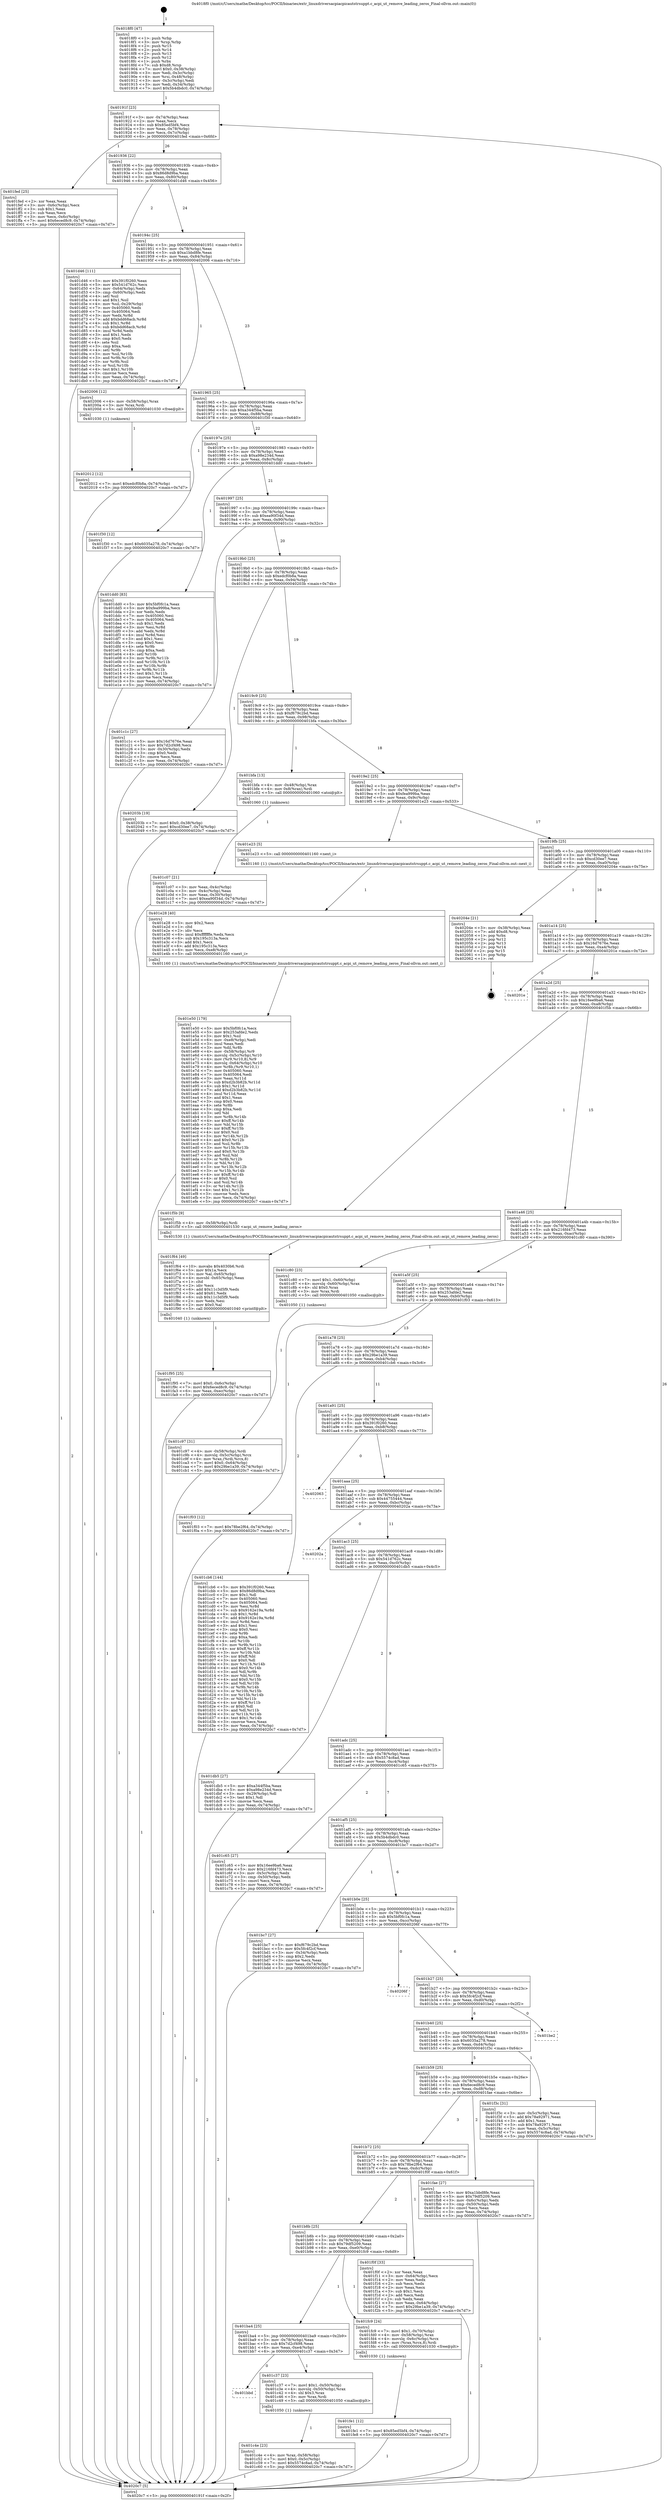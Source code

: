 digraph "0x4018f0" {
  label = "0x4018f0 (/mnt/c/Users/mathe/Desktop/tcc/POCII/binaries/extr_linuxdriversacpiacpicautstrsuppt.c_acpi_ut_remove_leading_zeros_Final-ollvm.out::main(0))"
  labelloc = "t"
  node[shape=record]

  Entry [label="",width=0.3,height=0.3,shape=circle,fillcolor=black,style=filled]
  "0x40191f" [label="{
     0x40191f [23]\l
     | [instrs]\l
     &nbsp;&nbsp;0x40191f \<+3\>: mov -0x74(%rbp),%eax\l
     &nbsp;&nbsp;0x401922 \<+2\>: mov %eax,%ecx\l
     &nbsp;&nbsp;0x401924 \<+6\>: sub $0x85ed5bf4,%ecx\l
     &nbsp;&nbsp;0x40192a \<+3\>: mov %eax,-0x78(%rbp)\l
     &nbsp;&nbsp;0x40192d \<+3\>: mov %ecx,-0x7c(%rbp)\l
     &nbsp;&nbsp;0x401930 \<+6\>: je 0000000000401fed \<main+0x6fd\>\l
  }"]
  "0x401fed" [label="{
     0x401fed [25]\l
     | [instrs]\l
     &nbsp;&nbsp;0x401fed \<+2\>: xor %eax,%eax\l
     &nbsp;&nbsp;0x401fef \<+3\>: mov -0x6c(%rbp),%ecx\l
     &nbsp;&nbsp;0x401ff2 \<+3\>: sub $0x1,%eax\l
     &nbsp;&nbsp;0x401ff5 \<+2\>: sub %eax,%ecx\l
     &nbsp;&nbsp;0x401ff7 \<+3\>: mov %ecx,-0x6c(%rbp)\l
     &nbsp;&nbsp;0x401ffa \<+7\>: movl $0x6eced8c9,-0x74(%rbp)\l
     &nbsp;&nbsp;0x402001 \<+5\>: jmp 00000000004020c7 \<main+0x7d7\>\l
  }"]
  "0x401936" [label="{
     0x401936 [22]\l
     | [instrs]\l
     &nbsp;&nbsp;0x401936 \<+5\>: jmp 000000000040193b \<main+0x4b\>\l
     &nbsp;&nbsp;0x40193b \<+3\>: mov -0x78(%rbp),%eax\l
     &nbsp;&nbsp;0x40193e \<+5\>: sub $0x86d8d9ba,%eax\l
     &nbsp;&nbsp;0x401943 \<+3\>: mov %eax,-0x80(%rbp)\l
     &nbsp;&nbsp;0x401946 \<+6\>: je 0000000000401d46 \<main+0x456\>\l
  }"]
  Exit [label="",width=0.3,height=0.3,shape=circle,fillcolor=black,style=filled,peripheries=2]
  "0x401d46" [label="{
     0x401d46 [111]\l
     | [instrs]\l
     &nbsp;&nbsp;0x401d46 \<+5\>: mov $0x391f0260,%eax\l
     &nbsp;&nbsp;0x401d4b \<+5\>: mov $0x541d762c,%ecx\l
     &nbsp;&nbsp;0x401d50 \<+3\>: mov -0x64(%rbp),%edx\l
     &nbsp;&nbsp;0x401d53 \<+3\>: cmp -0x60(%rbp),%edx\l
     &nbsp;&nbsp;0x401d56 \<+4\>: setl %sil\l
     &nbsp;&nbsp;0x401d5a \<+4\>: and $0x1,%sil\l
     &nbsp;&nbsp;0x401d5e \<+4\>: mov %sil,-0x29(%rbp)\l
     &nbsp;&nbsp;0x401d62 \<+7\>: mov 0x405060,%edx\l
     &nbsp;&nbsp;0x401d69 \<+7\>: mov 0x405064,%edi\l
     &nbsp;&nbsp;0x401d70 \<+3\>: mov %edx,%r8d\l
     &nbsp;&nbsp;0x401d73 \<+7\>: add $0xbdd68acb,%r8d\l
     &nbsp;&nbsp;0x401d7a \<+4\>: sub $0x1,%r8d\l
     &nbsp;&nbsp;0x401d7e \<+7\>: sub $0xbdd68acb,%r8d\l
     &nbsp;&nbsp;0x401d85 \<+4\>: imul %r8d,%edx\l
     &nbsp;&nbsp;0x401d89 \<+3\>: and $0x1,%edx\l
     &nbsp;&nbsp;0x401d8c \<+3\>: cmp $0x0,%edx\l
     &nbsp;&nbsp;0x401d8f \<+4\>: sete %sil\l
     &nbsp;&nbsp;0x401d93 \<+3\>: cmp $0xa,%edi\l
     &nbsp;&nbsp;0x401d96 \<+4\>: setl %r9b\l
     &nbsp;&nbsp;0x401d9a \<+3\>: mov %sil,%r10b\l
     &nbsp;&nbsp;0x401d9d \<+3\>: and %r9b,%r10b\l
     &nbsp;&nbsp;0x401da0 \<+3\>: xor %r9b,%sil\l
     &nbsp;&nbsp;0x401da3 \<+3\>: or %sil,%r10b\l
     &nbsp;&nbsp;0x401da6 \<+4\>: test $0x1,%r10b\l
     &nbsp;&nbsp;0x401daa \<+3\>: cmovne %ecx,%eax\l
     &nbsp;&nbsp;0x401dad \<+3\>: mov %eax,-0x74(%rbp)\l
     &nbsp;&nbsp;0x401db0 \<+5\>: jmp 00000000004020c7 \<main+0x7d7\>\l
  }"]
  "0x40194c" [label="{
     0x40194c [25]\l
     | [instrs]\l
     &nbsp;&nbsp;0x40194c \<+5\>: jmp 0000000000401951 \<main+0x61\>\l
     &nbsp;&nbsp;0x401951 \<+3\>: mov -0x78(%rbp),%eax\l
     &nbsp;&nbsp;0x401954 \<+5\>: sub $0xa1bbd8fe,%eax\l
     &nbsp;&nbsp;0x401959 \<+6\>: mov %eax,-0x84(%rbp)\l
     &nbsp;&nbsp;0x40195f \<+6\>: je 0000000000402006 \<main+0x716\>\l
  }"]
  "0x402012" [label="{
     0x402012 [12]\l
     | [instrs]\l
     &nbsp;&nbsp;0x402012 \<+7\>: movl $0xedcf0b8a,-0x74(%rbp)\l
     &nbsp;&nbsp;0x402019 \<+5\>: jmp 00000000004020c7 \<main+0x7d7\>\l
  }"]
  "0x402006" [label="{
     0x402006 [12]\l
     | [instrs]\l
     &nbsp;&nbsp;0x402006 \<+4\>: mov -0x58(%rbp),%rax\l
     &nbsp;&nbsp;0x40200a \<+3\>: mov %rax,%rdi\l
     &nbsp;&nbsp;0x40200d \<+5\>: call 0000000000401030 \<free@plt\>\l
     | [calls]\l
     &nbsp;&nbsp;0x401030 \{1\} (unknown)\l
  }"]
  "0x401965" [label="{
     0x401965 [25]\l
     | [instrs]\l
     &nbsp;&nbsp;0x401965 \<+5\>: jmp 000000000040196a \<main+0x7a\>\l
     &nbsp;&nbsp;0x40196a \<+3\>: mov -0x78(%rbp),%eax\l
     &nbsp;&nbsp;0x40196d \<+5\>: sub $0xa344f5ba,%eax\l
     &nbsp;&nbsp;0x401972 \<+6\>: mov %eax,-0x88(%rbp)\l
     &nbsp;&nbsp;0x401978 \<+6\>: je 0000000000401f30 \<main+0x640\>\l
  }"]
  "0x401fe1" [label="{
     0x401fe1 [12]\l
     | [instrs]\l
     &nbsp;&nbsp;0x401fe1 \<+7\>: movl $0x85ed5bf4,-0x74(%rbp)\l
     &nbsp;&nbsp;0x401fe8 \<+5\>: jmp 00000000004020c7 \<main+0x7d7\>\l
  }"]
  "0x401f30" [label="{
     0x401f30 [12]\l
     | [instrs]\l
     &nbsp;&nbsp;0x401f30 \<+7\>: movl $0x6035a278,-0x74(%rbp)\l
     &nbsp;&nbsp;0x401f37 \<+5\>: jmp 00000000004020c7 \<main+0x7d7\>\l
  }"]
  "0x40197e" [label="{
     0x40197e [25]\l
     | [instrs]\l
     &nbsp;&nbsp;0x40197e \<+5\>: jmp 0000000000401983 \<main+0x93\>\l
     &nbsp;&nbsp;0x401983 \<+3\>: mov -0x78(%rbp),%eax\l
     &nbsp;&nbsp;0x401986 \<+5\>: sub $0xa98e234d,%eax\l
     &nbsp;&nbsp;0x40198b \<+6\>: mov %eax,-0x8c(%rbp)\l
     &nbsp;&nbsp;0x401991 \<+6\>: je 0000000000401dd0 \<main+0x4e0\>\l
  }"]
  "0x401f95" [label="{
     0x401f95 [25]\l
     | [instrs]\l
     &nbsp;&nbsp;0x401f95 \<+7\>: movl $0x0,-0x6c(%rbp)\l
     &nbsp;&nbsp;0x401f9c \<+7\>: movl $0x6eced8c9,-0x74(%rbp)\l
     &nbsp;&nbsp;0x401fa3 \<+6\>: mov %eax,-0xec(%rbp)\l
     &nbsp;&nbsp;0x401fa9 \<+5\>: jmp 00000000004020c7 \<main+0x7d7\>\l
  }"]
  "0x401dd0" [label="{
     0x401dd0 [83]\l
     | [instrs]\l
     &nbsp;&nbsp;0x401dd0 \<+5\>: mov $0x5bf0fc1a,%eax\l
     &nbsp;&nbsp;0x401dd5 \<+5\>: mov $0xfea999ba,%ecx\l
     &nbsp;&nbsp;0x401dda \<+2\>: xor %edx,%edx\l
     &nbsp;&nbsp;0x401ddc \<+7\>: mov 0x405060,%esi\l
     &nbsp;&nbsp;0x401de3 \<+7\>: mov 0x405064,%edi\l
     &nbsp;&nbsp;0x401dea \<+3\>: sub $0x1,%edx\l
     &nbsp;&nbsp;0x401ded \<+3\>: mov %esi,%r8d\l
     &nbsp;&nbsp;0x401df0 \<+3\>: add %edx,%r8d\l
     &nbsp;&nbsp;0x401df3 \<+4\>: imul %r8d,%esi\l
     &nbsp;&nbsp;0x401df7 \<+3\>: and $0x1,%esi\l
     &nbsp;&nbsp;0x401dfa \<+3\>: cmp $0x0,%esi\l
     &nbsp;&nbsp;0x401dfd \<+4\>: sete %r9b\l
     &nbsp;&nbsp;0x401e01 \<+3\>: cmp $0xa,%edi\l
     &nbsp;&nbsp;0x401e04 \<+4\>: setl %r10b\l
     &nbsp;&nbsp;0x401e08 \<+3\>: mov %r9b,%r11b\l
     &nbsp;&nbsp;0x401e0b \<+3\>: and %r10b,%r11b\l
     &nbsp;&nbsp;0x401e0e \<+3\>: xor %r10b,%r9b\l
     &nbsp;&nbsp;0x401e11 \<+3\>: or %r9b,%r11b\l
     &nbsp;&nbsp;0x401e14 \<+4\>: test $0x1,%r11b\l
     &nbsp;&nbsp;0x401e18 \<+3\>: cmovne %ecx,%eax\l
     &nbsp;&nbsp;0x401e1b \<+3\>: mov %eax,-0x74(%rbp)\l
     &nbsp;&nbsp;0x401e1e \<+5\>: jmp 00000000004020c7 \<main+0x7d7\>\l
  }"]
  "0x401997" [label="{
     0x401997 [25]\l
     | [instrs]\l
     &nbsp;&nbsp;0x401997 \<+5\>: jmp 000000000040199c \<main+0xac\>\l
     &nbsp;&nbsp;0x40199c \<+3\>: mov -0x78(%rbp),%eax\l
     &nbsp;&nbsp;0x40199f \<+5\>: sub $0xea90f34d,%eax\l
     &nbsp;&nbsp;0x4019a4 \<+6\>: mov %eax,-0x90(%rbp)\l
     &nbsp;&nbsp;0x4019aa \<+6\>: je 0000000000401c1c \<main+0x32c\>\l
  }"]
  "0x401f64" [label="{
     0x401f64 [49]\l
     | [instrs]\l
     &nbsp;&nbsp;0x401f64 \<+10\>: movabs $0x4030b6,%rdi\l
     &nbsp;&nbsp;0x401f6e \<+5\>: mov $0x1a,%ecx\l
     &nbsp;&nbsp;0x401f73 \<+3\>: mov %al,-0x65(%rbp)\l
     &nbsp;&nbsp;0x401f76 \<+4\>: movsbl -0x65(%rbp),%eax\l
     &nbsp;&nbsp;0x401f7a \<+1\>: cltd\l
     &nbsp;&nbsp;0x401f7b \<+2\>: idiv %ecx\l
     &nbsp;&nbsp;0x401f7d \<+6\>: add $0x11c3d5f9,%edx\l
     &nbsp;&nbsp;0x401f83 \<+3\>: add $0x61,%edx\l
     &nbsp;&nbsp;0x401f86 \<+6\>: sub $0x11c3d5f9,%edx\l
     &nbsp;&nbsp;0x401f8c \<+2\>: mov %edx,%esi\l
     &nbsp;&nbsp;0x401f8e \<+2\>: mov $0x0,%al\l
     &nbsp;&nbsp;0x401f90 \<+5\>: call 0000000000401040 \<printf@plt\>\l
     | [calls]\l
     &nbsp;&nbsp;0x401040 \{1\} (unknown)\l
  }"]
  "0x401c1c" [label="{
     0x401c1c [27]\l
     | [instrs]\l
     &nbsp;&nbsp;0x401c1c \<+5\>: mov $0x16d7676e,%eax\l
     &nbsp;&nbsp;0x401c21 \<+5\>: mov $0x7d2cf498,%ecx\l
     &nbsp;&nbsp;0x401c26 \<+3\>: mov -0x30(%rbp),%edx\l
     &nbsp;&nbsp;0x401c29 \<+3\>: cmp $0x0,%edx\l
     &nbsp;&nbsp;0x401c2c \<+3\>: cmove %ecx,%eax\l
     &nbsp;&nbsp;0x401c2f \<+3\>: mov %eax,-0x74(%rbp)\l
     &nbsp;&nbsp;0x401c32 \<+5\>: jmp 00000000004020c7 \<main+0x7d7\>\l
  }"]
  "0x4019b0" [label="{
     0x4019b0 [25]\l
     | [instrs]\l
     &nbsp;&nbsp;0x4019b0 \<+5\>: jmp 00000000004019b5 \<main+0xc5\>\l
     &nbsp;&nbsp;0x4019b5 \<+3\>: mov -0x78(%rbp),%eax\l
     &nbsp;&nbsp;0x4019b8 \<+5\>: sub $0xedcf0b8a,%eax\l
     &nbsp;&nbsp;0x4019bd \<+6\>: mov %eax,-0x94(%rbp)\l
     &nbsp;&nbsp;0x4019c3 \<+6\>: je 000000000040203b \<main+0x74b\>\l
  }"]
  "0x401e50" [label="{
     0x401e50 [179]\l
     | [instrs]\l
     &nbsp;&nbsp;0x401e50 \<+5\>: mov $0x5bf0fc1a,%ecx\l
     &nbsp;&nbsp;0x401e55 \<+5\>: mov $0x253afde2,%edx\l
     &nbsp;&nbsp;0x401e5a \<+3\>: mov $0x1,%sil\l
     &nbsp;&nbsp;0x401e5d \<+6\>: mov -0xe8(%rbp),%edi\l
     &nbsp;&nbsp;0x401e63 \<+3\>: imul %eax,%edi\l
     &nbsp;&nbsp;0x401e66 \<+3\>: mov %dil,%r8b\l
     &nbsp;&nbsp;0x401e69 \<+4\>: mov -0x58(%rbp),%r9\l
     &nbsp;&nbsp;0x401e6d \<+4\>: movslq -0x5c(%rbp),%r10\l
     &nbsp;&nbsp;0x401e71 \<+4\>: mov (%r9,%r10,8),%r9\l
     &nbsp;&nbsp;0x401e75 \<+4\>: movslq -0x64(%rbp),%r10\l
     &nbsp;&nbsp;0x401e79 \<+4\>: mov %r8b,(%r9,%r10,1)\l
     &nbsp;&nbsp;0x401e7d \<+7\>: mov 0x405060,%eax\l
     &nbsp;&nbsp;0x401e84 \<+7\>: mov 0x405064,%edi\l
     &nbsp;&nbsp;0x401e8b \<+3\>: mov %eax,%r11d\l
     &nbsp;&nbsp;0x401e8e \<+7\>: sub $0xd2b3b82b,%r11d\l
     &nbsp;&nbsp;0x401e95 \<+4\>: sub $0x1,%r11d\l
     &nbsp;&nbsp;0x401e99 \<+7\>: add $0xd2b3b82b,%r11d\l
     &nbsp;&nbsp;0x401ea0 \<+4\>: imul %r11d,%eax\l
     &nbsp;&nbsp;0x401ea4 \<+3\>: and $0x1,%eax\l
     &nbsp;&nbsp;0x401ea7 \<+3\>: cmp $0x0,%eax\l
     &nbsp;&nbsp;0x401eaa \<+4\>: sete %r8b\l
     &nbsp;&nbsp;0x401eae \<+3\>: cmp $0xa,%edi\l
     &nbsp;&nbsp;0x401eb1 \<+3\>: setl %bl\l
     &nbsp;&nbsp;0x401eb4 \<+3\>: mov %r8b,%r14b\l
     &nbsp;&nbsp;0x401eb7 \<+4\>: xor $0xff,%r14b\l
     &nbsp;&nbsp;0x401ebb \<+3\>: mov %bl,%r15b\l
     &nbsp;&nbsp;0x401ebe \<+4\>: xor $0xff,%r15b\l
     &nbsp;&nbsp;0x401ec2 \<+4\>: xor $0x0,%sil\l
     &nbsp;&nbsp;0x401ec6 \<+3\>: mov %r14b,%r12b\l
     &nbsp;&nbsp;0x401ec9 \<+4\>: and $0x0,%r12b\l
     &nbsp;&nbsp;0x401ecd \<+3\>: and %sil,%r8b\l
     &nbsp;&nbsp;0x401ed0 \<+3\>: mov %r15b,%r13b\l
     &nbsp;&nbsp;0x401ed3 \<+4\>: and $0x0,%r13b\l
     &nbsp;&nbsp;0x401ed7 \<+3\>: and %sil,%bl\l
     &nbsp;&nbsp;0x401eda \<+3\>: or %r8b,%r12b\l
     &nbsp;&nbsp;0x401edd \<+3\>: or %bl,%r13b\l
     &nbsp;&nbsp;0x401ee0 \<+3\>: xor %r13b,%r12b\l
     &nbsp;&nbsp;0x401ee3 \<+3\>: or %r15b,%r14b\l
     &nbsp;&nbsp;0x401ee6 \<+4\>: xor $0xff,%r14b\l
     &nbsp;&nbsp;0x401eea \<+4\>: or $0x0,%sil\l
     &nbsp;&nbsp;0x401eee \<+3\>: and %sil,%r14b\l
     &nbsp;&nbsp;0x401ef1 \<+3\>: or %r14b,%r12b\l
     &nbsp;&nbsp;0x401ef4 \<+4\>: test $0x1,%r12b\l
     &nbsp;&nbsp;0x401ef8 \<+3\>: cmovne %edx,%ecx\l
     &nbsp;&nbsp;0x401efb \<+3\>: mov %ecx,-0x74(%rbp)\l
     &nbsp;&nbsp;0x401efe \<+5\>: jmp 00000000004020c7 \<main+0x7d7\>\l
  }"]
  "0x40203b" [label="{
     0x40203b [19]\l
     | [instrs]\l
     &nbsp;&nbsp;0x40203b \<+7\>: movl $0x0,-0x38(%rbp)\l
     &nbsp;&nbsp;0x402042 \<+7\>: movl $0xcd30ee7,-0x74(%rbp)\l
     &nbsp;&nbsp;0x402049 \<+5\>: jmp 00000000004020c7 \<main+0x7d7\>\l
  }"]
  "0x4019c9" [label="{
     0x4019c9 [25]\l
     | [instrs]\l
     &nbsp;&nbsp;0x4019c9 \<+5\>: jmp 00000000004019ce \<main+0xde\>\l
     &nbsp;&nbsp;0x4019ce \<+3\>: mov -0x78(%rbp),%eax\l
     &nbsp;&nbsp;0x4019d1 \<+5\>: sub $0xf679c2bd,%eax\l
     &nbsp;&nbsp;0x4019d6 \<+6\>: mov %eax,-0x98(%rbp)\l
     &nbsp;&nbsp;0x4019dc \<+6\>: je 0000000000401bfa \<main+0x30a\>\l
  }"]
  "0x401e28" [label="{
     0x401e28 [40]\l
     | [instrs]\l
     &nbsp;&nbsp;0x401e28 \<+5\>: mov $0x2,%ecx\l
     &nbsp;&nbsp;0x401e2d \<+1\>: cltd\l
     &nbsp;&nbsp;0x401e2e \<+2\>: idiv %ecx\l
     &nbsp;&nbsp;0x401e30 \<+6\>: imul $0xfffffffe,%edx,%ecx\l
     &nbsp;&nbsp;0x401e36 \<+6\>: sub $0x195c313a,%ecx\l
     &nbsp;&nbsp;0x401e3c \<+3\>: add $0x1,%ecx\l
     &nbsp;&nbsp;0x401e3f \<+6\>: add $0x195c313a,%ecx\l
     &nbsp;&nbsp;0x401e45 \<+6\>: mov %ecx,-0xe8(%rbp)\l
     &nbsp;&nbsp;0x401e4b \<+5\>: call 0000000000401160 \<next_i\>\l
     | [calls]\l
     &nbsp;&nbsp;0x401160 \{1\} (/mnt/c/Users/mathe/Desktop/tcc/POCII/binaries/extr_linuxdriversacpiacpicautstrsuppt.c_acpi_ut_remove_leading_zeros_Final-ollvm.out::next_i)\l
  }"]
  "0x401bfa" [label="{
     0x401bfa [13]\l
     | [instrs]\l
     &nbsp;&nbsp;0x401bfa \<+4\>: mov -0x48(%rbp),%rax\l
     &nbsp;&nbsp;0x401bfe \<+4\>: mov 0x8(%rax),%rdi\l
     &nbsp;&nbsp;0x401c02 \<+5\>: call 0000000000401060 \<atoi@plt\>\l
     | [calls]\l
     &nbsp;&nbsp;0x401060 \{1\} (unknown)\l
  }"]
  "0x4019e2" [label="{
     0x4019e2 [25]\l
     | [instrs]\l
     &nbsp;&nbsp;0x4019e2 \<+5\>: jmp 00000000004019e7 \<main+0xf7\>\l
     &nbsp;&nbsp;0x4019e7 \<+3\>: mov -0x78(%rbp),%eax\l
     &nbsp;&nbsp;0x4019ea \<+5\>: sub $0xfea999ba,%eax\l
     &nbsp;&nbsp;0x4019ef \<+6\>: mov %eax,-0x9c(%rbp)\l
     &nbsp;&nbsp;0x4019f5 \<+6\>: je 0000000000401e23 \<main+0x533\>\l
  }"]
  "0x401c97" [label="{
     0x401c97 [31]\l
     | [instrs]\l
     &nbsp;&nbsp;0x401c97 \<+4\>: mov -0x58(%rbp),%rdi\l
     &nbsp;&nbsp;0x401c9b \<+4\>: movslq -0x5c(%rbp),%rcx\l
     &nbsp;&nbsp;0x401c9f \<+4\>: mov %rax,(%rdi,%rcx,8)\l
     &nbsp;&nbsp;0x401ca3 \<+7\>: movl $0x0,-0x64(%rbp)\l
     &nbsp;&nbsp;0x401caa \<+7\>: movl $0x29be1a39,-0x74(%rbp)\l
     &nbsp;&nbsp;0x401cb1 \<+5\>: jmp 00000000004020c7 \<main+0x7d7\>\l
  }"]
  "0x401e23" [label="{
     0x401e23 [5]\l
     | [instrs]\l
     &nbsp;&nbsp;0x401e23 \<+5\>: call 0000000000401160 \<next_i\>\l
     | [calls]\l
     &nbsp;&nbsp;0x401160 \{1\} (/mnt/c/Users/mathe/Desktop/tcc/POCII/binaries/extr_linuxdriversacpiacpicautstrsuppt.c_acpi_ut_remove_leading_zeros_Final-ollvm.out::next_i)\l
  }"]
  "0x4019fb" [label="{
     0x4019fb [25]\l
     | [instrs]\l
     &nbsp;&nbsp;0x4019fb \<+5\>: jmp 0000000000401a00 \<main+0x110\>\l
     &nbsp;&nbsp;0x401a00 \<+3\>: mov -0x78(%rbp),%eax\l
     &nbsp;&nbsp;0x401a03 \<+5\>: sub $0xcd30ee7,%eax\l
     &nbsp;&nbsp;0x401a08 \<+6\>: mov %eax,-0xa0(%rbp)\l
     &nbsp;&nbsp;0x401a0e \<+6\>: je 000000000040204e \<main+0x75e\>\l
  }"]
  "0x401c4e" [label="{
     0x401c4e [23]\l
     | [instrs]\l
     &nbsp;&nbsp;0x401c4e \<+4\>: mov %rax,-0x58(%rbp)\l
     &nbsp;&nbsp;0x401c52 \<+7\>: movl $0x0,-0x5c(%rbp)\l
     &nbsp;&nbsp;0x401c59 \<+7\>: movl $0x5574c8ad,-0x74(%rbp)\l
     &nbsp;&nbsp;0x401c60 \<+5\>: jmp 00000000004020c7 \<main+0x7d7\>\l
  }"]
  "0x40204e" [label="{
     0x40204e [21]\l
     | [instrs]\l
     &nbsp;&nbsp;0x40204e \<+3\>: mov -0x38(%rbp),%eax\l
     &nbsp;&nbsp;0x402051 \<+7\>: add $0xd8,%rsp\l
     &nbsp;&nbsp;0x402058 \<+1\>: pop %rbx\l
     &nbsp;&nbsp;0x402059 \<+2\>: pop %r12\l
     &nbsp;&nbsp;0x40205b \<+2\>: pop %r13\l
     &nbsp;&nbsp;0x40205d \<+2\>: pop %r14\l
     &nbsp;&nbsp;0x40205f \<+2\>: pop %r15\l
     &nbsp;&nbsp;0x402061 \<+1\>: pop %rbp\l
     &nbsp;&nbsp;0x402062 \<+1\>: ret\l
  }"]
  "0x401a14" [label="{
     0x401a14 [25]\l
     | [instrs]\l
     &nbsp;&nbsp;0x401a14 \<+5\>: jmp 0000000000401a19 \<main+0x129\>\l
     &nbsp;&nbsp;0x401a19 \<+3\>: mov -0x78(%rbp),%eax\l
     &nbsp;&nbsp;0x401a1c \<+5\>: sub $0x16d7676e,%eax\l
     &nbsp;&nbsp;0x401a21 \<+6\>: mov %eax,-0xa4(%rbp)\l
     &nbsp;&nbsp;0x401a27 \<+6\>: je 000000000040201e \<main+0x72e\>\l
  }"]
  "0x401bbd" [label="{
     0x401bbd\l
  }", style=dashed]
  "0x40201e" [label="{
     0x40201e\l
  }", style=dashed]
  "0x401a2d" [label="{
     0x401a2d [25]\l
     | [instrs]\l
     &nbsp;&nbsp;0x401a2d \<+5\>: jmp 0000000000401a32 \<main+0x142\>\l
     &nbsp;&nbsp;0x401a32 \<+3\>: mov -0x78(%rbp),%eax\l
     &nbsp;&nbsp;0x401a35 \<+5\>: sub $0x16ee9ba6,%eax\l
     &nbsp;&nbsp;0x401a3a \<+6\>: mov %eax,-0xa8(%rbp)\l
     &nbsp;&nbsp;0x401a40 \<+6\>: je 0000000000401f5b \<main+0x66b\>\l
  }"]
  "0x401c37" [label="{
     0x401c37 [23]\l
     | [instrs]\l
     &nbsp;&nbsp;0x401c37 \<+7\>: movl $0x1,-0x50(%rbp)\l
     &nbsp;&nbsp;0x401c3e \<+4\>: movslq -0x50(%rbp),%rax\l
     &nbsp;&nbsp;0x401c42 \<+4\>: shl $0x3,%rax\l
     &nbsp;&nbsp;0x401c46 \<+3\>: mov %rax,%rdi\l
     &nbsp;&nbsp;0x401c49 \<+5\>: call 0000000000401050 \<malloc@plt\>\l
     | [calls]\l
     &nbsp;&nbsp;0x401050 \{1\} (unknown)\l
  }"]
  "0x401f5b" [label="{
     0x401f5b [9]\l
     | [instrs]\l
     &nbsp;&nbsp;0x401f5b \<+4\>: mov -0x58(%rbp),%rdi\l
     &nbsp;&nbsp;0x401f5f \<+5\>: call 0000000000401530 \<acpi_ut_remove_leading_zeros\>\l
     | [calls]\l
     &nbsp;&nbsp;0x401530 \{1\} (/mnt/c/Users/mathe/Desktop/tcc/POCII/binaries/extr_linuxdriversacpiacpicautstrsuppt.c_acpi_ut_remove_leading_zeros_Final-ollvm.out::acpi_ut_remove_leading_zeros)\l
  }"]
  "0x401a46" [label="{
     0x401a46 [25]\l
     | [instrs]\l
     &nbsp;&nbsp;0x401a46 \<+5\>: jmp 0000000000401a4b \<main+0x15b\>\l
     &nbsp;&nbsp;0x401a4b \<+3\>: mov -0x78(%rbp),%eax\l
     &nbsp;&nbsp;0x401a4e \<+5\>: sub $0x216fd473,%eax\l
     &nbsp;&nbsp;0x401a53 \<+6\>: mov %eax,-0xac(%rbp)\l
     &nbsp;&nbsp;0x401a59 \<+6\>: je 0000000000401c80 \<main+0x390\>\l
  }"]
  "0x401ba4" [label="{
     0x401ba4 [25]\l
     | [instrs]\l
     &nbsp;&nbsp;0x401ba4 \<+5\>: jmp 0000000000401ba9 \<main+0x2b9\>\l
     &nbsp;&nbsp;0x401ba9 \<+3\>: mov -0x78(%rbp),%eax\l
     &nbsp;&nbsp;0x401bac \<+5\>: sub $0x7d2cf498,%eax\l
     &nbsp;&nbsp;0x401bb1 \<+6\>: mov %eax,-0xe4(%rbp)\l
     &nbsp;&nbsp;0x401bb7 \<+6\>: je 0000000000401c37 \<main+0x347\>\l
  }"]
  "0x401c80" [label="{
     0x401c80 [23]\l
     | [instrs]\l
     &nbsp;&nbsp;0x401c80 \<+7\>: movl $0x1,-0x60(%rbp)\l
     &nbsp;&nbsp;0x401c87 \<+4\>: movslq -0x60(%rbp),%rax\l
     &nbsp;&nbsp;0x401c8b \<+4\>: shl $0x0,%rax\l
     &nbsp;&nbsp;0x401c8f \<+3\>: mov %rax,%rdi\l
     &nbsp;&nbsp;0x401c92 \<+5\>: call 0000000000401050 \<malloc@plt\>\l
     | [calls]\l
     &nbsp;&nbsp;0x401050 \{1\} (unknown)\l
  }"]
  "0x401a5f" [label="{
     0x401a5f [25]\l
     | [instrs]\l
     &nbsp;&nbsp;0x401a5f \<+5\>: jmp 0000000000401a64 \<main+0x174\>\l
     &nbsp;&nbsp;0x401a64 \<+3\>: mov -0x78(%rbp),%eax\l
     &nbsp;&nbsp;0x401a67 \<+5\>: sub $0x253afde2,%eax\l
     &nbsp;&nbsp;0x401a6c \<+6\>: mov %eax,-0xb0(%rbp)\l
     &nbsp;&nbsp;0x401a72 \<+6\>: je 0000000000401f03 \<main+0x613\>\l
  }"]
  "0x401fc9" [label="{
     0x401fc9 [24]\l
     | [instrs]\l
     &nbsp;&nbsp;0x401fc9 \<+7\>: movl $0x1,-0x70(%rbp)\l
     &nbsp;&nbsp;0x401fd0 \<+4\>: mov -0x58(%rbp),%rax\l
     &nbsp;&nbsp;0x401fd4 \<+4\>: movslq -0x6c(%rbp),%rcx\l
     &nbsp;&nbsp;0x401fd8 \<+4\>: mov (%rax,%rcx,8),%rdi\l
     &nbsp;&nbsp;0x401fdc \<+5\>: call 0000000000401030 \<free@plt\>\l
     | [calls]\l
     &nbsp;&nbsp;0x401030 \{1\} (unknown)\l
  }"]
  "0x401f03" [label="{
     0x401f03 [12]\l
     | [instrs]\l
     &nbsp;&nbsp;0x401f03 \<+7\>: movl $0x78be2f64,-0x74(%rbp)\l
     &nbsp;&nbsp;0x401f0a \<+5\>: jmp 00000000004020c7 \<main+0x7d7\>\l
  }"]
  "0x401a78" [label="{
     0x401a78 [25]\l
     | [instrs]\l
     &nbsp;&nbsp;0x401a78 \<+5\>: jmp 0000000000401a7d \<main+0x18d\>\l
     &nbsp;&nbsp;0x401a7d \<+3\>: mov -0x78(%rbp),%eax\l
     &nbsp;&nbsp;0x401a80 \<+5\>: sub $0x29be1a39,%eax\l
     &nbsp;&nbsp;0x401a85 \<+6\>: mov %eax,-0xb4(%rbp)\l
     &nbsp;&nbsp;0x401a8b \<+6\>: je 0000000000401cb6 \<main+0x3c6\>\l
  }"]
  "0x401b8b" [label="{
     0x401b8b [25]\l
     | [instrs]\l
     &nbsp;&nbsp;0x401b8b \<+5\>: jmp 0000000000401b90 \<main+0x2a0\>\l
     &nbsp;&nbsp;0x401b90 \<+3\>: mov -0x78(%rbp),%eax\l
     &nbsp;&nbsp;0x401b93 \<+5\>: sub $0x79df5209,%eax\l
     &nbsp;&nbsp;0x401b98 \<+6\>: mov %eax,-0xe0(%rbp)\l
     &nbsp;&nbsp;0x401b9e \<+6\>: je 0000000000401fc9 \<main+0x6d9\>\l
  }"]
  "0x401cb6" [label="{
     0x401cb6 [144]\l
     | [instrs]\l
     &nbsp;&nbsp;0x401cb6 \<+5\>: mov $0x391f0260,%eax\l
     &nbsp;&nbsp;0x401cbb \<+5\>: mov $0x86d8d9ba,%ecx\l
     &nbsp;&nbsp;0x401cc0 \<+2\>: mov $0x1,%dl\l
     &nbsp;&nbsp;0x401cc2 \<+7\>: mov 0x405060,%esi\l
     &nbsp;&nbsp;0x401cc9 \<+7\>: mov 0x405064,%edi\l
     &nbsp;&nbsp;0x401cd0 \<+3\>: mov %esi,%r8d\l
     &nbsp;&nbsp;0x401cd3 \<+7\>: sub $0x9162e19a,%r8d\l
     &nbsp;&nbsp;0x401cda \<+4\>: sub $0x1,%r8d\l
     &nbsp;&nbsp;0x401cde \<+7\>: add $0x9162e19a,%r8d\l
     &nbsp;&nbsp;0x401ce5 \<+4\>: imul %r8d,%esi\l
     &nbsp;&nbsp;0x401ce9 \<+3\>: and $0x1,%esi\l
     &nbsp;&nbsp;0x401cec \<+3\>: cmp $0x0,%esi\l
     &nbsp;&nbsp;0x401cef \<+4\>: sete %r9b\l
     &nbsp;&nbsp;0x401cf3 \<+3\>: cmp $0xa,%edi\l
     &nbsp;&nbsp;0x401cf6 \<+4\>: setl %r10b\l
     &nbsp;&nbsp;0x401cfa \<+3\>: mov %r9b,%r11b\l
     &nbsp;&nbsp;0x401cfd \<+4\>: xor $0xff,%r11b\l
     &nbsp;&nbsp;0x401d01 \<+3\>: mov %r10b,%bl\l
     &nbsp;&nbsp;0x401d04 \<+3\>: xor $0xff,%bl\l
     &nbsp;&nbsp;0x401d07 \<+3\>: xor $0x0,%dl\l
     &nbsp;&nbsp;0x401d0a \<+3\>: mov %r11b,%r14b\l
     &nbsp;&nbsp;0x401d0d \<+4\>: and $0x0,%r14b\l
     &nbsp;&nbsp;0x401d11 \<+3\>: and %dl,%r9b\l
     &nbsp;&nbsp;0x401d14 \<+3\>: mov %bl,%r15b\l
     &nbsp;&nbsp;0x401d17 \<+4\>: and $0x0,%r15b\l
     &nbsp;&nbsp;0x401d1b \<+3\>: and %dl,%r10b\l
     &nbsp;&nbsp;0x401d1e \<+3\>: or %r9b,%r14b\l
     &nbsp;&nbsp;0x401d21 \<+3\>: or %r10b,%r15b\l
     &nbsp;&nbsp;0x401d24 \<+3\>: xor %r15b,%r14b\l
     &nbsp;&nbsp;0x401d27 \<+3\>: or %bl,%r11b\l
     &nbsp;&nbsp;0x401d2a \<+4\>: xor $0xff,%r11b\l
     &nbsp;&nbsp;0x401d2e \<+3\>: or $0x0,%dl\l
     &nbsp;&nbsp;0x401d31 \<+3\>: and %dl,%r11b\l
     &nbsp;&nbsp;0x401d34 \<+3\>: or %r11b,%r14b\l
     &nbsp;&nbsp;0x401d37 \<+4\>: test $0x1,%r14b\l
     &nbsp;&nbsp;0x401d3b \<+3\>: cmovne %ecx,%eax\l
     &nbsp;&nbsp;0x401d3e \<+3\>: mov %eax,-0x74(%rbp)\l
     &nbsp;&nbsp;0x401d41 \<+5\>: jmp 00000000004020c7 \<main+0x7d7\>\l
  }"]
  "0x401a91" [label="{
     0x401a91 [25]\l
     | [instrs]\l
     &nbsp;&nbsp;0x401a91 \<+5\>: jmp 0000000000401a96 \<main+0x1a6\>\l
     &nbsp;&nbsp;0x401a96 \<+3\>: mov -0x78(%rbp),%eax\l
     &nbsp;&nbsp;0x401a99 \<+5\>: sub $0x391f0260,%eax\l
     &nbsp;&nbsp;0x401a9e \<+6\>: mov %eax,-0xb8(%rbp)\l
     &nbsp;&nbsp;0x401aa4 \<+6\>: je 0000000000402063 \<main+0x773\>\l
  }"]
  "0x401f0f" [label="{
     0x401f0f [33]\l
     | [instrs]\l
     &nbsp;&nbsp;0x401f0f \<+2\>: xor %eax,%eax\l
     &nbsp;&nbsp;0x401f11 \<+3\>: mov -0x64(%rbp),%ecx\l
     &nbsp;&nbsp;0x401f14 \<+2\>: mov %eax,%edx\l
     &nbsp;&nbsp;0x401f16 \<+2\>: sub %ecx,%edx\l
     &nbsp;&nbsp;0x401f18 \<+2\>: mov %eax,%ecx\l
     &nbsp;&nbsp;0x401f1a \<+3\>: sub $0x1,%ecx\l
     &nbsp;&nbsp;0x401f1d \<+2\>: add %ecx,%edx\l
     &nbsp;&nbsp;0x401f1f \<+2\>: sub %edx,%eax\l
     &nbsp;&nbsp;0x401f21 \<+3\>: mov %eax,-0x64(%rbp)\l
     &nbsp;&nbsp;0x401f24 \<+7\>: movl $0x29be1a39,-0x74(%rbp)\l
     &nbsp;&nbsp;0x401f2b \<+5\>: jmp 00000000004020c7 \<main+0x7d7\>\l
  }"]
  "0x402063" [label="{
     0x402063\l
  }", style=dashed]
  "0x401aaa" [label="{
     0x401aaa [25]\l
     | [instrs]\l
     &nbsp;&nbsp;0x401aaa \<+5\>: jmp 0000000000401aaf \<main+0x1bf\>\l
     &nbsp;&nbsp;0x401aaf \<+3\>: mov -0x78(%rbp),%eax\l
     &nbsp;&nbsp;0x401ab2 \<+5\>: sub $0x44755444,%eax\l
     &nbsp;&nbsp;0x401ab7 \<+6\>: mov %eax,-0xbc(%rbp)\l
     &nbsp;&nbsp;0x401abd \<+6\>: je 000000000040202a \<main+0x73a\>\l
  }"]
  "0x401b72" [label="{
     0x401b72 [25]\l
     | [instrs]\l
     &nbsp;&nbsp;0x401b72 \<+5\>: jmp 0000000000401b77 \<main+0x287\>\l
     &nbsp;&nbsp;0x401b77 \<+3\>: mov -0x78(%rbp),%eax\l
     &nbsp;&nbsp;0x401b7a \<+5\>: sub $0x78be2f64,%eax\l
     &nbsp;&nbsp;0x401b7f \<+6\>: mov %eax,-0xdc(%rbp)\l
     &nbsp;&nbsp;0x401b85 \<+6\>: je 0000000000401f0f \<main+0x61f\>\l
  }"]
  "0x40202a" [label="{
     0x40202a\l
  }", style=dashed]
  "0x401ac3" [label="{
     0x401ac3 [25]\l
     | [instrs]\l
     &nbsp;&nbsp;0x401ac3 \<+5\>: jmp 0000000000401ac8 \<main+0x1d8\>\l
     &nbsp;&nbsp;0x401ac8 \<+3\>: mov -0x78(%rbp),%eax\l
     &nbsp;&nbsp;0x401acb \<+5\>: sub $0x541d762c,%eax\l
     &nbsp;&nbsp;0x401ad0 \<+6\>: mov %eax,-0xc0(%rbp)\l
     &nbsp;&nbsp;0x401ad6 \<+6\>: je 0000000000401db5 \<main+0x4c5\>\l
  }"]
  "0x401fae" [label="{
     0x401fae [27]\l
     | [instrs]\l
     &nbsp;&nbsp;0x401fae \<+5\>: mov $0xa1bbd8fe,%eax\l
     &nbsp;&nbsp;0x401fb3 \<+5\>: mov $0x79df5209,%ecx\l
     &nbsp;&nbsp;0x401fb8 \<+3\>: mov -0x6c(%rbp),%edx\l
     &nbsp;&nbsp;0x401fbb \<+3\>: cmp -0x50(%rbp),%edx\l
     &nbsp;&nbsp;0x401fbe \<+3\>: cmovl %ecx,%eax\l
     &nbsp;&nbsp;0x401fc1 \<+3\>: mov %eax,-0x74(%rbp)\l
     &nbsp;&nbsp;0x401fc4 \<+5\>: jmp 00000000004020c7 \<main+0x7d7\>\l
  }"]
  "0x401db5" [label="{
     0x401db5 [27]\l
     | [instrs]\l
     &nbsp;&nbsp;0x401db5 \<+5\>: mov $0xa344f5ba,%eax\l
     &nbsp;&nbsp;0x401dba \<+5\>: mov $0xa98e234d,%ecx\l
     &nbsp;&nbsp;0x401dbf \<+3\>: mov -0x29(%rbp),%dl\l
     &nbsp;&nbsp;0x401dc2 \<+3\>: test $0x1,%dl\l
     &nbsp;&nbsp;0x401dc5 \<+3\>: cmovne %ecx,%eax\l
     &nbsp;&nbsp;0x401dc8 \<+3\>: mov %eax,-0x74(%rbp)\l
     &nbsp;&nbsp;0x401dcb \<+5\>: jmp 00000000004020c7 \<main+0x7d7\>\l
  }"]
  "0x401adc" [label="{
     0x401adc [25]\l
     | [instrs]\l
     &nbsp;&nbsp;0x401adc \<+5\>: jmp 0000000000401ae1 \<main+0x1f1\>\l
     &nbsp;&nbsp;0x401ae1 \<+3\>: mov -0x78(%rbp),%eax\l
     &nbsp;&nbsp;0x401ae4 \<+5\>: sub $0x5574c8ad,%eax\l
     &nbsp;&nbsp;0x401ae9 \<+6\>: mov %eax,-0xc4(%rbp)\l
     &nbsp;&nbsp;0x401aef \<+6\>: je 0000000000401c65 \<main+0x375\>\l
  }"]
  "0x401b59" [label="{
     0x401b59 [25]\l
     | [instrs]\l
     &nbsp;&nbsp;0x401b59 \<+5\>: jmp 0000000000401b5e \<main+0x26e\>\l
     &nbsp;&nbsp;0x401b5e \<+3\>: mov -0x78(%rbp),%eax\l
     &nbsp;&nbsp;0x401b61 \<+5\>: sub $0x6eced8c9,%eax\l
     &nbsp;&nbsp;0x401b66 \<+6\>: mov %eax,-0xd8(%rbp)\l
     &nbsp;&nbsp;0x401b6c \<+6\>: je 0000000000401fae \<main+0x6be\>\l
  }"]
  "0x401c65" [label="{
     0x401c65 [27]\l
     | [instrs]\l
     &nbsp;&nbsp;0x401c65 \<+5\>: mov $0x16ee9ba6,%eax\l
     &nbsp;&nbsp;0x401c6a \<+5\>: mov $0x216fd473,%ecx\l
     &nbsp;&nbsp;0x401c6f \<+3\>: mov -0x5c(%rbp),%edx\l
     &nbsp;&nbsp;0x401c72 \<+3\>: cmp -0x50(%rbp),%edx\l
     &nbsp;&nbsp;0x401c75 \<+3\>: cmovl %ecx,%eax\l
     &nbsp;&nbsp;0x401c78 \<+3\>: mov %eax,-0x74(%rbp)\l
     &nbsp;&nbsp;0x401c7b \<+5\>: jmp 00000000004020c7 \<main+0x7d7\>\l
  }"]
  "0x401af5" [label="{
     0x401af5 [25]\l
     | [instrs]\l
     &nbsp;&nbsp;0x401af5 \<+5\>: jmp 0000000000401afa \<main+0x20a\>\l
     &nbsp;&nbsp;0x401afa \<+3\>: mov -0x78(%rbp),%eax\l
     &nbsp;&nbsp;0x401afd \<+5\>: sub $0x5b4dbdc0,%eax\l
     &nbsp;&nbsp;0x401b02 \<+6\>: mov %eax,-0xc8(%rbp)\l
     &nbsp;&nbsp;0x401b08 \<+6\>: je 0000000000401bc7 \<main+0x2d7\>\l
  }"]
  "0x401f3c" [label="{
     0x401f3c [31]\l
     | [instrs]\l
     &nbsp;&nbsp;0x401f3c \<+3\>: mov -0x5c(%rbp),%eax\l
     &nbsp;&nbsp;0x401f3f \<+5\>: add $0x78a92971,%eax\l
     &nbsp;&nbsp;0x401f44 \<+3\>: add $0x1,%eax\l
     &nbsp;&nbsp;0x401f47 \<+5\>: sub $0x78a92971,%eax\l
     &nbsp;&nbsp;0x401f4c \<+3\>: mov %eax,-0x5c(%rbp)\l
     &nbsp;&nbsp;0x401f4f \<+7\>: movl $0x5574c8ad,-0x74(%rbp)\l
     &nbsp;&nbsp;0x401f56 \<+5\>: jmp 00000000004020c7 \<main+0x7d7\>\l
  }"]
  "0x401bc7" [label="{
     0x401bc7 [27]\l
     | [instrs]\l
     &nbsp;&nbsp;0x401bc7 \<+5\>: mov $0xf679c2bd,%eax\l
     &nbsp;&nbsp;0x401bcc \<+5\>: mov $0x5fc4f2cf,%ecx\l
     &nbsp;&nbsp;0x401bd1 \<+3\>: mov -0x34(%rbp),%edx\l
     &nbsp;&nbsp;0x401bd4 \<+3\>: cmp $0x2,%edx\l
     &nbsp;&nbsp;0x401bd7 \<+3\>: cmovne %ecx,%eax\l
     &nbsp;&nbsp;0x401bda \<+3\>: mov %eax,-0x74(%rbp)\l
     &nbsp;&nbsp;0x401bdd \<+5\>: jmp 00000000004020c7 \<main+0x7d7\>\l
  }"]
  "0x401b0e" [label="{
     0x401b0e [25]\l
     | [instrs]\l
     &nbsp;&nbsp;0x401b0e \<+5\>: jmp 0000000000401b13 \<main+0x223\>\l
     &nbsp;&nbsp;0x401b13 \<+3\>: mov -0x78(%rbp),%eax\l
     &nbsp;&nbsp;0x401b16 \<+5\>: sub $0x5bf0fc1a,%eax\l
     &nbsp;&nbsp;0x401b1b \<+6\>: mov %eax,-0xcc(%rbp)\l
     &nbsp;&nbsp;0x401b21 \<+6\>: je 000000000040206f \<main+0x77f\>\l
  }"]
  "0x4020c7" [label="{
     0x4020c7 [5]\l
     | [instrs]\l
     &nbsp;&nbsp;0x4020c7 \<+5\>: jmp 000000000040191f \<main+0x2f\>\l
  }"]
  "0x4018f0" [label="{
     0x4018f0 [47]\l
     | [instrs]\l
     &nbsp;&nbsp;0x4018f0 \<+1\>: push %rbp\l
     &nbsp;&nbsp;0x4018f1 \<+3\>: mov %rsp,%rbp\l
     &nbsp;&nbsp;0x4018f4 \<+2\>: push %r15\l
     &nbsp;&nbsp;0x4018f6 \<+2\>: push %r14\l
     &nbsp;&nbsp;0x4018f8 \<+2\>: push %r13\l
     &nbsp;&nbsp;0x4018fa \<+2\>: push %r12\l
     &nbsp;&nbsp;0x4018fc \<+1\>: push %rbx\l
     &nbsp;&nbsp;0x4018fd \<+7\>: sub $0xd8,%rsp\l
     &nbsp;&nbsp;0x401904 \<+7\>: movl $0x0,-0x38(%rbp)\l
     &nbsp;&nbsp;0x40190b \<+3\>: mov %edi,-0x3c(%rbp)\l
     &nbsp;&nbsp;0x40190e \<+4\>: mov %rsi,-0x48(%rbp)\l
     &nbsp;&nbsp;0x401912 \<+3\>: mov -0x3c(%rbp),%edi\l
     &nbsp;&nbsp;0x401915 \<+3\>: mov %edi,-0x34(%rbp)\l
     &nbsp;&nbsp;0x401918 \<+7\>: movl $0x5b4dbdc0,-0x74(%rbp)\l
  }"]
  "0x401c07" [label="{
     0x401c07 [21]\l
     | [instrs]\l
     &nbsp;&nbsp;0x401c07 \<+3\>: mov %eax,-0x4c(%rbp)\l
     &nbsp;&nbsp;0x401c0a \<+3\>: mov -0x4c(%rbp),%eax\l
     &nbsp;&nbsp;0x401c0d \<+3\>: mov %eax,-0x30(%rbp)\l
     &nbsp;&nbsp;0x401c10 \<+7\>: movl $0xea90f34d,-0x74(%rbp)\l
     &nbsp;&nbsp;0x401c17 \<+5\>: jmp 00000000004020c7 \<main+0x7d7\>\l
  }"]
  "0x401b40" [label="{
     0x401b40 [25]\l
     | [instrs]\l
     &nbsp;&nbsp;0x401b40 \<+5\>: jmp 0000000000401b45 \<main+0x255\>\l
     &nbsp;&nbsp;0x401b45 \<+3\>: mov -0x78(%rbp),%eax\l
     &nbsp;&nbsp;0x401b48 \<+5\>: sub $0x6035a278,%eax\l
     &nbsp;&nbsp;0x401b4d \<+6\>: mov %eax,-0xd4(%rbp)\l
     &nbsp;&nbsp;0x401b53 \<+6\>: je 0000000000401f3c \<main+0x64c\>\l
  }"]
  "0x40206f" [label="{
     0x40206f\l
  }", style=dashed]
  "0x401b27" [label="{
     0x401b27 [25]\l
     | [instrs]\l
     &nbsp;&nbsp;0x401b27 \<+5\>: jmp 0000000000401b2c \<main+0x23c\>\l
     &nbsp;&nbsp;0x401b2c \<+3\>: mov -0x78(%rbp),%eax\l
     &nbsp;&nbsp;0x401b2f \<+5\>: sub $0x5fc4f2cf,%eax\l
     &nbsp;&nbsp;0x401b34 \<+6\>: mov %eax,-0xd0(%rbp)\l
     &nbsp;&nbsp;0x401b3a \<+6\>: je 0000000000401be2 \<main+0x2f2\>\l
  }"]
  "0x401be2" [label="{
     0x401be2\l
  }", style=dashed]
  Entry -> "0x4018f0" [label=" 1"]
  "0x40191f" -> "0x401fed" [label=" 1"]
  "0x40191f" -> "0x401936" [label=" 26"]
  "0x40204e" -> Exit [label=" 1"]
  "0x401936" -> "0x401d46" [label=" 2"]
  "0x401936" -> "0x40194c" [label=" 24"]
  "0x40203b" -> "0x4020c7" [label=" 1"]
  "0x40194c" -> "0x402006" [label=" 1"]
  "0x40194c" -> "0x401965" [label=" 23"]
  "0x402012" -> "0x4020c7" [label=" 1"]
  "0x401965" -> "0x401f30" [label=" 1"]
  "0x401965" -> "0x40197e" [label=" 22"]
  "0x402006" -> "0x402012" [label=" 1"]
  "0x40197e" -> "0x401dd0" [label=" 1"]
  "0x40197e" -> "0x401997" [label=" 21"]
  "0x401fed" -> "0x4020c7" [label=" 1"]
  "0x401997" -> "0x401c1c" [label=" 1"]
  "0x401997" -> "0x4019b0" [label=" 20"]
  "0x401fe1" -> "0x4020c7" [label=" 1"]
  "0x4019b0" -> "0x40203b" [label=" 1"]
  "0x4019b0" -> "0x4019c9" [label=" 19"]
  "0x401fc9" -> "0x401fe1" [label=" 1"]
  "0x4019c9" -> "0x401bfa" [label=" 1"]
  "0x4019c9" -> "0x4019e2" [label=" 18"]
  "0x401fae" -> "0x4020c7" [label=" 2"]
  "0x4019e2" -> "0x401e23" [label=" 1"]
  "0x4019e2" -> "0x4019fb" [label=" 17"]
  "0x401f95" -> "0x4020c7" [label=" 1"]
  "0x4019fb" -> "0x40204e" [label=" 1"]
  "0x4019fb" -> "0x401a14" [label=" 16"]
  "0x401f64" -> "0x401f95" [label=" 1"]
  "0x401a14" -> "0x40201e" [label=" 0"]
  "0x401a14" -> "0x401a2d" [label=" 16"]
  "0x401f5b" -> "0x401f64" [label=" 1"]
  "0x401a2d" -> "0x401f5b" [label=" 1"]
  "0x401a2d" -> "0x401a46" [label=" 15"]
  "0x401f3c" -> "0x4020c7" [label=" 1"]
  "0x401a46" -> "0x401c80" [label=" 1"]
  "0x401a46" -> "0x401a5f" [label=" 14"]
  "0x401f0f" -> "0x4020c7" [label=" 1"]
  "0x401a5f" -> "0x401f03" [label=" 1"]
  "0x401a5f" -> "0x401a78" [label=" 13"]
  "0x401f03" -> "0x4020c7" [label=" 1"]
  "0x401a78" -> "0x401cb6" [label=" 2"]
  "0x401a78" -> "0x401a91" [label=" 11"]
  "0x401e28" -> "0x401e50" [label=" 1"]
  "0x401a91" -> "0x402063" [label=" 0"]
  "0x401a91" -> "0x401aaa" [label=" 11"]
  "0x401e23" -> "0x401e28" [label=" 1"]
  "0x401aaa" -> "0x40202a" [label=" 0"]
  "0x401aaa" -> "0x401ac3" [label=" 11"]
  "0x401db5" -> "0x4020c7" [label=" 2"]
  "0x401ac3" -> "0x401db5" [label=" 2"]
  "0x401ac3" -> "0x401adc" [label=" 9"]
  "0x401d46" -> "0x4020c7" [label=" 2"]
  "0x401adc" -> "0x401c65" [label=" 2"]
  "0x401adc" -> "0x401af5" [label=" 7"]
  "0x401c97" -> "0x4020c7" [label=" 1"]
  "0x401af5" -> "0x401bc7" [label=" 1"]
  "0x401af5" -> "0x401b0e" [label=" 6"]
  "0x401bc7" -> "0x4020c7" [label=" 1"]
  "0x4018f0" -> "0x40191f" [label=" 1"]
  "0x4020c7" -> "0x40191f" [label=" 26"]
  "0x401bfa" -> "0x401c07" [label=" 1"]
  "0x401c07" -> "0x4020c7" [label=" 1"]
  "0x401c1c" -> "0x4020c7" [label=" 1"]
  "0x401c80" -> "0x401c97" [label=" 1"]
  "0x401b0e" -> "0x40206f" [label=" 0"]
  "0x401b0e" -> "0x401b27" [label=" 6"]
  "0x401c4e" -> "0x4020c7" [label=" 1"]
  "0x401b27" -> "0x401be2" [label=" 0"]
  "0x401b27" -> "0x401b40" [label=" 6"]
  "0x401c65" -> "0x4020c7" [label=" 2"]
  "0x401b40" -> "0x401f3c" [label=" 1"]
  "0x401b40" -> "0x401b59" [label=" 5"]
  "0x401cb6" -> "0x4020c7" [label=" 2"]
  "0x401b59" -> "0x401fae" [label=" 2"]
  "0x401b59" -> "0x401b72" [label=" 3"]
  "0x401dd0" -> "0x4020c7" [label=" 1"]
  "0x401b72" -> "0x401f0f" [label=" 1"]
  "0x401b72" -> "0x401b8b" [label=" 2"]
  "0x401e50" -> "0x4020c7" [label=" 1"]
  "0x401b8b" -> "0x401fc9" [label=" 1"]
  "0x401b8b" -> "0x401ba4" [label=" 1"]
  "0x401f30" -> "0x4020c7" [label=" 1"]
  "0x401ba4" -> "0x401c37" [label=" 1"]
  "0x401ba4" -> "0x401bbd" [label=" 0"]
  "0x401c37" -> "0x401c4e" [label=" 1"]
}

